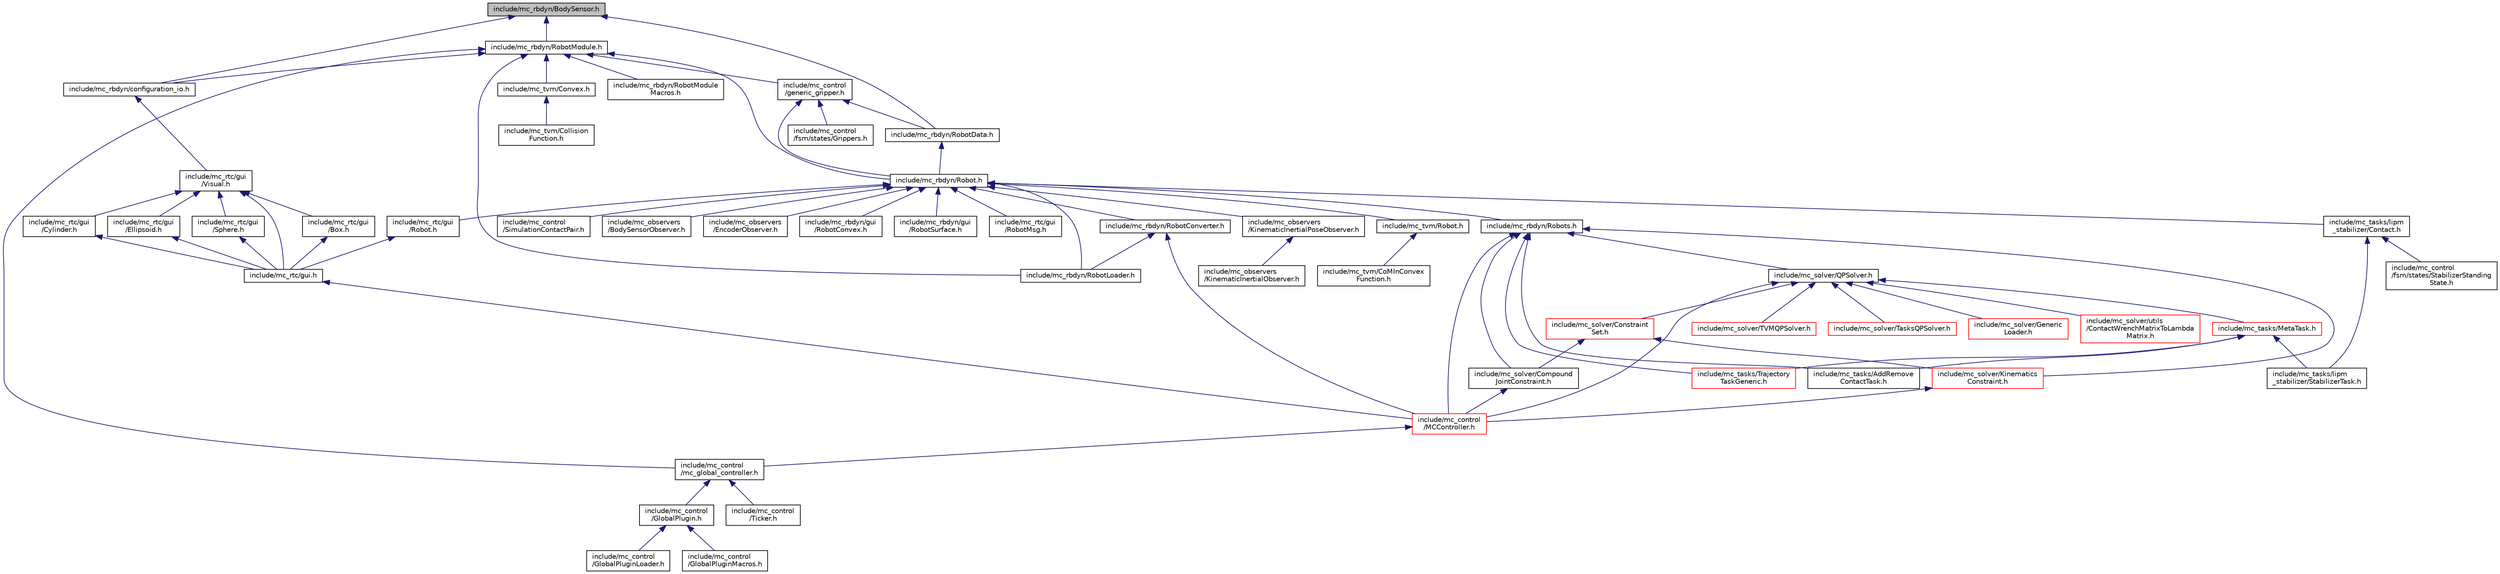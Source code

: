 digraph "include/mc_rbdyn/BodySensor.h"
{
 // INTERACTIVE_SVG=YES
 // LATEX_PDF_SIZE
  edge [fontname="Helvetica",fontsize="10",labelfontname="Helvetica",labelfontsize="10"];
  node [fontname="Helvetica",fontsize="10",shape=record];
  Node1 [label="include/mc_rbdyn/BodySensor.h",height=0.2,width=0.4,color="black", fillcolor="grey75", style="filled", fontcolor="black",tooltip=" "];
  Node1 -> Node2 [dir="back",color="midnightblue",fontsize="10",style="solid",fontname="Helvetica"];
  Node2 [label="include/mc_rbdyn/RobotModule.h",height=0.2,width=0.4,color="black", fillcolor="white", style="filled",URL="$RobotModule_8h.html",tooltip=" "];
  Node2 -> Node3 [dir="back",color="midnightblue",fontsize="10",style="solid",fontname="Helvetica"];
  Node3 [label="include/mc_control\l/generic_gripper.h",height=0.2,width=0.4,color="black", fillcolor="white", style="filled",URL="$generic__gripper_8h.html",tooltip=" "];
  Node3 -> Node4 [dir="back",color="midnightblue",fontsize="10",style="solid",fontname="Helvetica"];
  Node4 [label="include/mc_rbdyn/RobotData.h",height=0.2,width=0.4,color="black", fillcolor="white", style="filled",URL="$RobotData_8h.html",tooltip=" "];
  Node4 -> Node5 [dir="back",color="midnightblue",fontsize="10",style="solid",fontname="Helvetica"];
  Node5 [label="include/mc_rbdyn/Robot.h",height=0.2,width=0.4,color="black", fillcolor="white", style="filled",URL="$mc__rbdyn_2Robot_8h.html",tooltip=" "];
  Node5 -> Node6 [dir="back",color="midnightblue",fontsize="10",style="solid",fontname="Helvetica"];
  Node6 [label="include/mc_rbdyn/Robots.h",height=0.2,width=0.4,color="black", fillcolor="white", style="filled",URL="$Robots_8h.html",tooltip=" "];
  Node6 -> Node7 [dir="back",color="midnightblue",fontsize="10",style="solid",fontname="Helvetica"];
  Node7 [label="include/mc_solver/QPSolver.h",height=0.2,width=0.4,color="black", fillcolor="white", style="filled",URL="$QPSolver_8h.html",tooltip=" "];
  Node7 -> Node8 [dir="back",color="midnightblue",fontsize="10",style="solid",fontname="Helvetica"];
  Node8 [label="include/mc_tasks/MetaTask.h",height=0.2,width=0.4,color="red", fillcolor="white", style="filled",URL="$MetaTask_8h.html",tooltip=" "];
  Node8 -> Node43 [dir="back",color="midnightblue",fontsize="10",style="solid",fontname="Helvetica"];
  Node43 [label="include/mc_tasks/Trajectory\lTaskGeneric.h",height=0.2,width=0.4,color="red", fillcolor="white", style="filled",URL="$TrajectoryTaskGeneric_8h.html",tooltip=" "];
  Node8 -> Node70 [dir="back",color="midnightblue",fontsize="10",style="solid",fontname="Helvetica"];
  Node70 [label="include/mc_tasks/AddRemove\lContactTask.h",height=0.2,width=0.4,color="black", fillcolor="white", style="filled",URL="$AddRemoveContactTask_8h.html",tooltip=" "];
  Node8 -> Node48 [dir="back",color="midnightblue",fontsize="10",style="solid",fontname="Helvetica"];
  Node48 [label="include/mc_tasks/lipm\l_stabilizer/StabilizerTask.h",height=0.2,width=0.4,color="black", fillcolor="white", style="filled",URL="$StabilizerTask_8h.html",tooltip=" "];
  Node7 -> Node72 [dir="back",color="midnightblue",fontsize="10",style="solid",fontname="Helvetica"];
  Node72 [label="include/mc_solver/Constraint\lSet.h",height=0.2,width=0.4,color="red", fillcolor="white", style="filled",URL="$ConstraintSet_8h.html",tooltip=" "];
  Node72 -> Node74 [dir="back",color="midnightblue",fontsize="10",style="solid",fontname="Helvetica"];
  Node74 [label="include/mc_solver/Compound\lJointConstraint.h",height=0.2,width=0.4,color="black", fillcolor="white", style="filled",URL="$CompoundJointConstraint_8h.html",tooltip=" "];
  Node74 -> Node13 [dir="back",color="midnightblue",fontsize="10",style="solid",fontname="Helvetica"];
  Node13 [label="include/mc_control\l/MCController.h",height=0.2,width=0.4,color="red", fillcolor="white", style="filled",URL="$MCController_8h.html",tooltip=" "];
  Node13 -> Node16 [dir="back",color="midnightblue",fontsize="10",style="solid",fontname="Helvetica"];
  Node16 [label="include/mc_control\l/mc_global_controller.h",height=0.2,width=0.4,color="black", fillcolor="white", style="filled",URL="$mc__global__controller_8h.html",tooltip=" "];
  Node16 -> Node17 [dir="back",color="midnightblue",fontsize="10",style="solid",fontname="Helvetica"];
  Node17 [label="include/mc_control\l/GlobalPlugin.h",height=0.2,width=0.4,color="black", fillcolor="white", style="filled",URL="$GlobalPlugin_8h.html",tooltip=" "];
  Node17 -> Node18 [dir="back",color="midnightblue",fontsize="10",style="solid",fontname="Helvetica"];
  Node18 [label="include/mc_control\l/GlobalPluginLoader.h",height=0.2,width=0.4,color="black", fillcolor="white", style="filled",URL="$GlobalPluginLoader_8h.html",tooltip=" "];
  Node17 -> Node19 [dir="back",color="midnightblue",fontsize="10",style="solid",fontname="Helvetica"];
  Node19 [label="include/mc_control\l/GlobalPluginMacros.h",height=0.2,width=0.4,color="black", fillcolor="white", style="filled",URL="$GlobalPluginMacros_8h.html",tooltip=" "];
  Node16 -> Node20 [dir="back",color="midnightblue",fontsize="10",style="solid",fontname="Helvetica"];
  Node20 [label="include/mc_control\l/Ticker.h",height=0.2,width=0.4,color="black", fillcolor="white", style="filled",URL="$Ticker_8h.html",tooltip=" "];
  Node72 -> Node76 [dir="back",color="midnightblue",fontsize="10",style="solid",fontname="Helvetica"];
  Node76 [label="include/mc_solver/Kinematics\lConstraint.h",height=0.2,width=0.4,color="red", fillcolor="white", style="filled",URL="$KinematicsConstraint_8h.html",tooltip=" "];
  Node76 -> Node13 [dir="back",color="midnightblue",fontsize="10",style="solid",fontname="Helvetica"];
  Node7 -> Node13 [dir="back",color="midnightblue",fontsize="10",style="solid",fontname="Helvetica"];
  Node7 -> Node81 [dir="back",color="midnightblue",fontsize="10",style="solid",fontname="Helvetica"];
  Node81 [label="include/mc_solver/TVMQPSolver.h",height=0.2,width=0.4,color="red", fillcolor="white", style="filled",URL="$TVMQPSolver_8h.html",tooltip=" "];
  Node7 -> Node83 [dir="back",color="midnightblue",fontsize="10",style="solid",fontname="Helvetica"];
  Node83 [label="include/mc_solver/TasksQPSolver.h",height=0.2,width=0.4,color="red", fillcolor="white", style="filled",URL="$TasksQPSolver_8h.html",tooltip=" "];
  Node7 -> Node84 [dir="back",color="midnightblue",fontsize="10",style="solid",fontname="Helvetica"];
  Node84 [label="include/mc_solver/Generic\lLoader.h",height=0.2,width=0.4,color="red", fillcolor="white", style="filled",URL="$GenericLoader_8h.html",tooltip=" "];
  Node7 -> Node85 [dir="back",color="midnightblue",fontsize="10",style="solid",fontname="Helvetica"];
  Node85 [label="include/mc_solver/utils\l/ContactWrenchMatrixToLambda\lMatrix.h",height=0.2,width=0.4,color="red", fillcolor="white", style="filled",URL="$ContactWrenchMatrixToLambdaMatrix_8h.html",tooltip=" "];
  Node6 -> Node13 [dir="back",color="midnightblue",fontsize="10",style="solid",fontname="Helvetica"];
  Node6 -> Node74 [dir="back",color="midnightblue",fontsize="10",style="solid",fontname="Helvetica"];
  Node6 -> Node76 [dir="back",color="midnightblue",fontsize="10",style="solid",fontname="Helvetica"];
  Node6 -> Node43 [dir="back",color="midnightblue",fontsize="10",style="solid",fontname="Helvetica"];
  Node6 -> Node70 [dir="back",color="midnightblue",fontsize="10",style="solid",fontname="Helvetica"];
  Node5 -> Node91 [dir="back",color="midnightblue",fontsize="10",style="solid",fontname="Helvetica"];
  Node91 [label="include/mc_rbdyn/RobotConverter.h",height=0.2,width=0.4,color="black", fillcolor="white", style="filled",URL="$RobotConverter_8h.html",tooltip=" "];
  Node91 -> Node13 [dir="back",color="midnightblue",fontsize="10",style="solid",fontname="Helvetica"];
  Node91 -> Node92 [dir="back",color="midnightblue",fontsize="10",style="solid",fontname="Helvetica"];
  Node92 [label="include/mc_rbdyn/RobotLoader.h",height=0.2,width=0.4,color="black", fillcolor="white", style="filled",URL="$RobotLoader_8h.html",tooltip=" "];
  Node5 -> Node93 [dir="back",color="midnightblue",fontsize="10",style="solid",fontname="Helvetica"];
  Node93 [label="include/mc_rtc/gui\l/Robot.h",height=0.2,width=0.4,color="black", fillcolor="white", style="filled",URL="$mc__rtc_2gui_2Robot_8h.html",tooltip=" "];
  Node93 -> Node94 [dir="back",color="midnightblue",fontsize="10",style="solid",fontname="Helvetica"];
  Node94 [label="include/mc_rtc/gui.h",height=0.2,width=0.4,color="black", fillcolor="white", style="filled",URL="$gui_8h.html",tooltip=" "];
  Node94 -> Node13 [dir="back",color="midnightblue",fontsize="10",style="solid",fontname="Helvetica"];
  Node5 -> Node95 [dir="back",color="midnightblue",fontsize="10",style="solid",fontname="Helvetica"];
  Node95 [label="include/mc_tasks/lipm\l_stabilizer/Contact.h",height=0.2,width=0.4,color="black", fillcolor="white", style="filled",URL="$mc__tasks_2lipm__stabilizer_2Contact_8h.html",tooltip=" "];
  Node95 -> Node42 [dir="back",color="midnightblue",fontsize="10",style="solid",fontname="Helvetica"];
  Node42 [label="include/mc_control\l/fsm/states/StabilizerStanding\lState.h",height=0.2,width=0.4,color="black", fillcolor="white", style="filled",URL="$StabilizerStandingState_8h.html",tooltip=" "];
  Node95 -> Node48 [dir="back",color="midnightblue",fontsize="10",style="solid",fontname="Helvetica"];
  Node5 -> Node96 [dir="back",color="midnightblue",fontsize="10",style="solid",fontname="Helvetica"];
  Node96 [label="include/mc_control\l/SimulationContactPair.h",height=0.2,width=0.4,color="black", fillcolor="white", style="filled",URL="$SimulationContactPair_8h.html",tooltip=" "];
  Node5 -> Node97 [dir="back",color="midnightblue",fontsize="10",style="solid",fontname="Helvetica"];
  Node97 [label="include/mc_observers\l/BodySensorObserver.h",height=0.2,width=0.4,color="black", fillcolor="white", style="filled",URL="$BodySensorObserver_8h.html",tooltip=" "];
  Node5 -> Node98 [dir="back",color="midnightblue",fontsize="10",style="solid",fontname="Helvetica"];
  Node98 [label="include/mc_observers\l/EncoderObserver.h",height=0.2,width=0.4,color="black", fillcolor="white", style="filled",URL="$EncoderObserver_8h.html",tooltip=" "];
  Node5 -> Node99 [dir="back",color="midnightblue",fontsize="10",style="solid",fontname="Helvetica"];
  Node99 [label="include/mc_observers\l/KinematicInertialPoseObserver.h",height=0.2,width=0.4,color="black", fillcolor="white", style="filled",URL="$KinematicInertialPoseObserver_8h.html",tooltip=" "];
  Node99 -> Node100 [dir="back",color="midnightblue",fontsize="10",style="solid",fontname="Helvetica"];
  Node100 [label="include/mc_observers\l/KinematicInertialObserver.h",height=0.2,width=0.4,color="black", fillcolor="white", style="filled",URL="$KinematicInertialObserver_8h.html",tooltip=" "];
  Node5 -> Node101 [dir="back",color="midnightblue",fontsize="10",style="solid",fontname="Helvetica"];
  Node101 [label="include/mc_rbdyn/gui\l/RobotConvex.h",height=0.2,width=0.4,color="black", fillcolor="white", style="filled",URL="$RobotConvex_8h.html",tooltip=" "];
  Node5 -> Node102 [dir="back",color="midnightblue",fontsize="10",style="solid",fontname="Helvetica"];
  Node102 [label="include/mc_rbdyn/gui\l/RobotSurface.h",height=0.2,width=0.4,color="black", fillcolor="white", style="filled",URL="$RobotSurface_8h.html",tooltip=" "];
  Node5 -> Node92 [dir="back",color="midnightblue",fontsize="10",style="solid",fontname="Helvetica"];
  Node5 -> Node103 [dir="back",color="midnightblue",fontsize="10",style="solid",fontname="Helvetica"];
  Node103 [label="include/mc_rtc/gui\l/RobotMsg.h",height=0.2,width=0.4,color="black", fillcolor="white", style="filled",URL="$RobotMsg_8h.html",tooltip=" "];
  Node5 -> Node104 [dir="back",color="midnightblue",fontsize="10",style="solid",fontname="Helvetica"];
  Node104 [label="include/mc_tvm/Robot.h",height=0.2,width=0.4,color="black", fillcolor="white", style="filled",URL="$mc__tvm_2Robot_8h.html",tooltip=" "];
  Node104 -> Node105 [dir="back",color="midnightblue",fontsize="10",style="solid",fontname="Helvetica"];
  Node105 [label="include/mc_tvm/CoMInConvex\lFunction.h",height=0.2,width=0.4,color="black", fillcolor="white", style="filled",URL="$CoMInConvexFunction_8h.html",tooltip=" "];
  Node3 -> Node5 [dir="back",color="midnightblue",fontsize="10",style="solid",fontname="Helvetica"];
  Node3 -> Node37 [dir="back",color="midnightblue",fontsize="10",style="solid",fontname="Helvetica"];
  Node37 [label="include/mc_control\l/fsm/states/Grippers.h",height=0.2,width=0.4,color="black", fillcolor="white", style="filled",URL="$Grippers_8h.html",tooltip=" "];
  Node2 -> Node5 [dir="back",color="midnightblue",fontsize="10",style="solid",fontname="Helvetica"];
  Node2 -> Node106 [dir="back",color="midnightblue",fontsize="10",style="solid",fontname="Helvetica"];
  Node106 [label="include/mc_rbdyn/configuration_io.h",height=0.2,width=0.4,color="black", fillcolor="white", style="filled",URL="$configuration__io_8h.html",tooltip=" "];
  Node106 -> Node107 [dir="back",color="midnightblue",fontsize="10",style="solid",fontname="Helvetica"];
  Node107 [label="include/mc_rtc/gui\l/Visual.h",height=0.2,width=0.4,color="black", fillcolor="white", style="filled",URL="$Visual_8h.html",tooltip=" "];
  Node107 -> Node108 [dir="back",color="midnightblue",fontsize="10",style="solid",fontname="Helvetica"];
  Node108 [label="include/mc_rtc/gui\l/Box.h",height=0.2,width=0.4,color="black", fillcolor="white", style="filled",URL="$Box_8h.html",tooltip=" "];
  Node108 -> Node94 [dir="back",color="midnightblue",fontsize="10",style="solid",fontname="Helvetica"];
  Node107 -> Node109 [dir="back",color="midnightblue",fontsize="10",style="solid",fontname="Helvetica"];
  Node109 [label="include/mc_rtc/gui\l/Cylinder.h",height=0.2,width=0.4,color="black", fillcolor="white", style="filled",URL="$Cylinder_8h.html",tooltip=" "];
  Node109 -> Node94 [dir="back",color="midnightblue",fontsize="10",style="solid",fontname="Helvetica"];
  Node107 -> Node110 [dir="back",color="midnightblue",fontsize="10",style="solid",fontname="Helvetica"];
  Node110 [label="include/mc_rtc/gui\l/Ellipsoid.h",height=0.2,width=0.4,color="black", fillcolor="white", style="filled",URL="$Ellipsoid_8h.html",tooltip=" "];
  Node110 -> Node94 [dir="back",color="midnightblue",fontsize="10",style="solid",fontname="Helvetica"];
  Node107 -> Node111 [dir="back",color="midnightblue",fontsize="10",style="solid",fontname="Helvetica"];
  Node111 [label="include/mc_rtc/gui\l/Sphere.h",height=0.2,width=0.4,color="black", fillcolor="white", style="filled",URL="$Sphere_8h.html",tooltip=" "];
  Node111 -> Node94 [dir="back",color="midnightblue",fontsize="10",style="solid",fontname="Helvetica"];
  Node107 -> Node94 [dir="back",color="midnightblue",fontsize="10",style="solid",fontname="Helvetica"];
  Node2 -> Node16 [dir="back",color="midnightblue",fontsize="10",style="solid",fontname="Helvetica"];
  Node2 -> Node92 [dir="back",color="midnightblue",fontsize="10",style="solid",fontname="Helvetica"];
  Node2 -> Node112 [dir="back",color="midnightblue",fontsize="10",style="solid",fontname="Helvetica"];
  Node112 [label="include/mc_rbdyn/RobotModule\lMacros.h",height=0.2,width=0.4,color="black", fillcolor="white", style="filled",URL="$RobotModuleMacros_8h.html",tooltip=" "];
  Node2 -> Node113 [dir="back",color="midnightblue",fontsize="10",style="solid",fontname="Helvetica"];
  Node113 [label="include/mc_tvm/Convex.h",height=0.2,width=0.4,color="black", fillcolor="white", style="filled",URL="$Convex_8h.html",tooltip=" "];
  Node113 -> Node114 [dir="back",color="midnightblue",fontsize="10",style="solid",fontname="Helvetica"];
  Node114 [label="include/mc_tvm/Collision\lFunction.h",height=0.2,width=0.4,color="black", fillcolor="white", style="filled",URL="$CollisionFunction_8h.html",tooltip=" "];
  Node1 -> Node4 [dir="back",color="midnightblue",fontsize="10",style="solid",fontname="Helvetica"];
  Node1 -> Node106 [dir="back",color="midnightblue",fontsize="10",style="solid",fontname="Helvetica"];
}
